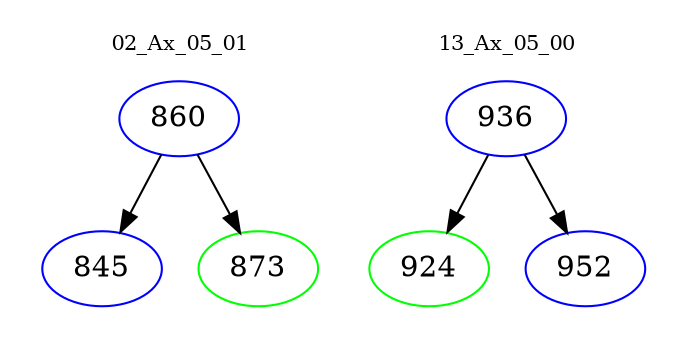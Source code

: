 digraph{
subgraph cluster_0 {
color = white
label = "02_Ax_05_01";
fontsize=10;
T0_860 [label="860", color="blue"]
T0_860 -> T0_845 [color="black"]
T0_845 [label="845", color="blue"]
T0_860 -> T0_873 [color="black"]
T0_873 [label="873", color="green"]
}
subgraph cluster_1 {
color = white
label = "13_Ax_05_00";
fontsize=10;
T1_936 [label="936", color="blue"]
T1_936 -> T1_924 [color="black"]
T1_924 [label="924", color="green"]
T1_936 -> T1_952 [color="black"]
T1_952 [label="952", color="blue"]
}
}

